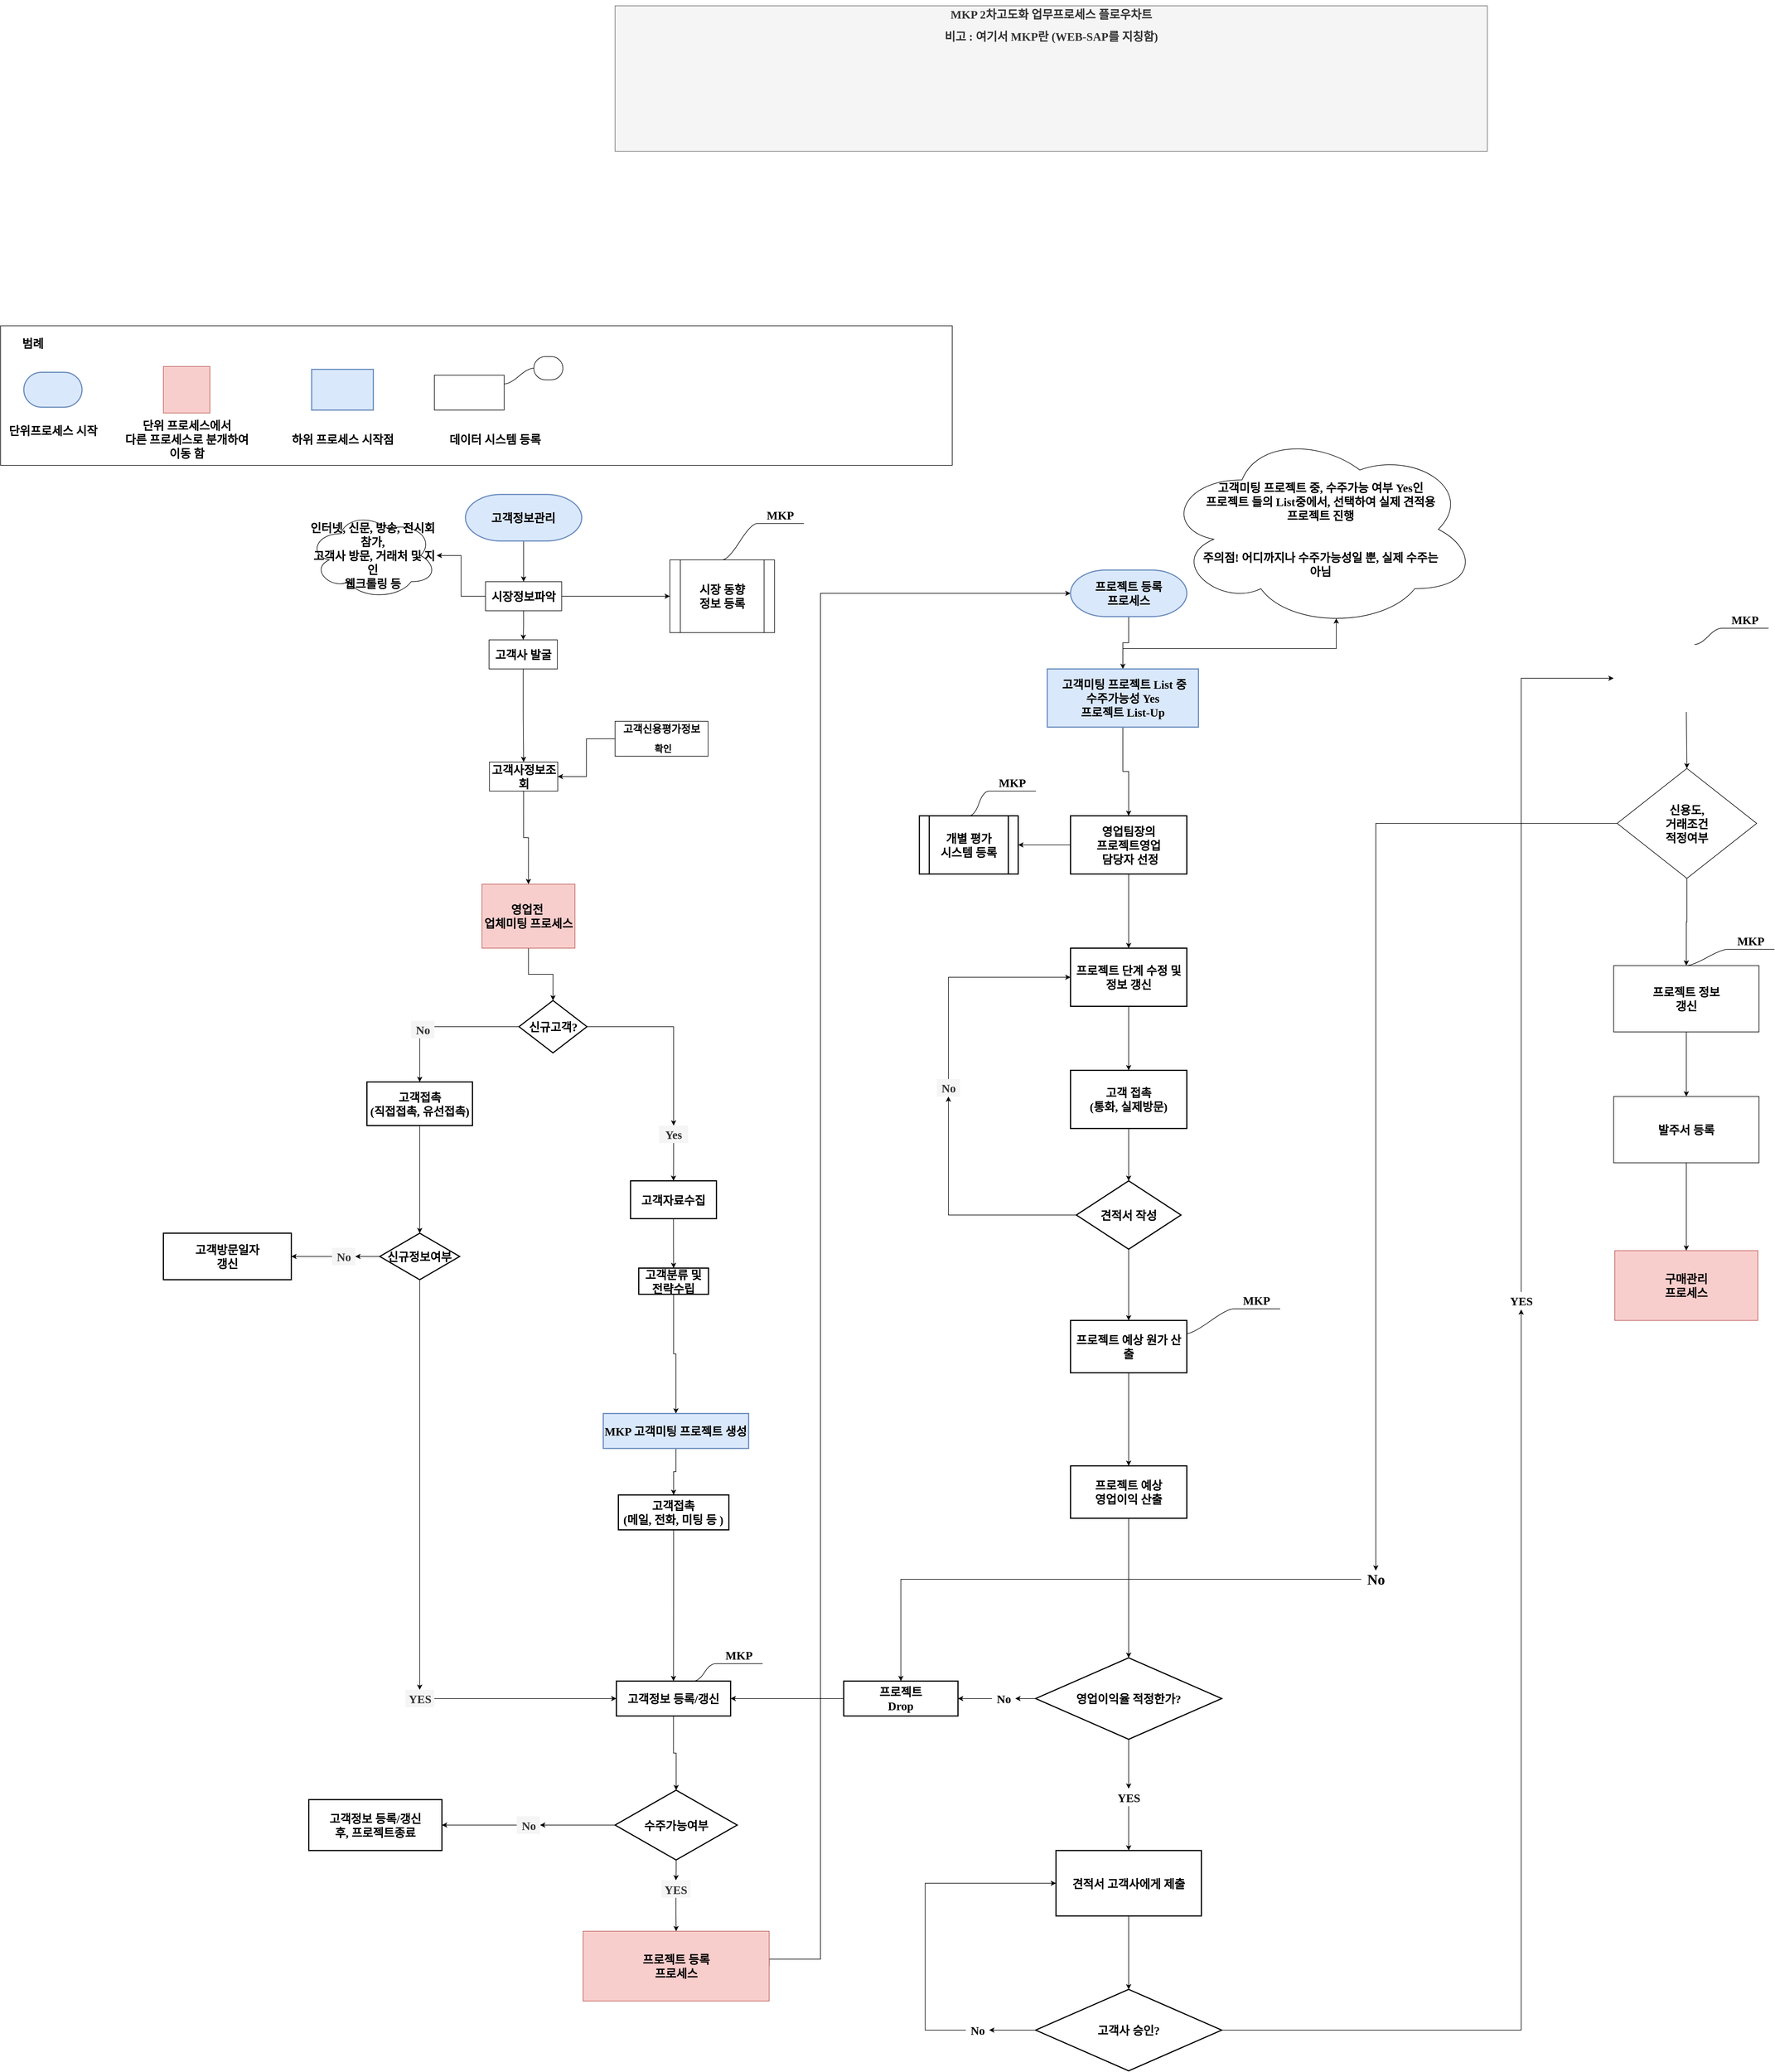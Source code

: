 <mxfile type="github" version="13.10.9">
  <diagram name="Page-1" id="C5RBs43oDa-KdzZeNtuy">
    <mxGraphModel grid="1" shadow="0" math="0" pageHeight="1169" pageWidth="827" pageScale="1" page="1" fold="1" arrows="1" connect="1" tooltips="1" guides="1" gridSize="10" dy="3270" dx="4949">
      <root>
        <mxCell id="WIyWlLk6GJQsqaUBKTNV-0" />
        <mxCell id="WIyWlLk6GJQsqaUBKTNV-1" parent="WIyWlLk6GJQsqaUBKTNV-0" />
        <mxCell value="" id="O8A0CRIYseudC9F0bZr--10" parent="WIyWlLk6GJQsqaUBKTNV-1" vertex="1" style="whiteSpace=wrap;html=1;fontSize=20;fontFamily=Tahoma;fontStyle=1">
          <mxGeometry as="geometry" height="240" width="1636.57" y="-1160" x="-2360" />
        </mxCell>
        <mxCell value="" id="O8A0CRIYseudC9F0bZr--5" parent="WIyWlLk6GJQsqaUBKTNV-1" style="edgeStyle=orthogonalEdgeStyle;rounded=0;orthogonalLoop=1;jettySize=auto;html=1;fontFamily=Tahoma;fontSize=20;fontStyle=1" target="O8A0CRIYseudC9F0bZr--1" source="O8A0CRIYseudC9F0bZr--0" edge="1">
          <mxGeometry as="geometry" relative="1" />
        </mxCell>
        <mxCell value="고객정보관리" id="O8A0CRIYseudC9F0bZr--0" parent="WIyWlLk6GJQsqaUBKTNV-1" vertex="1" style="strokeWidth=2;html=1;shape=mxgraph.flowchart.terminator;whiteSpace=wrap;fillColor=#dae8fc;strokeColor=#6c8ebf;fontSize=20;fontStyle=1;fontFamily=Tahoma;">
          <mxGeometry as="geometry" height="80" width="200" y="-870" x="-1560.57" />
        </mxCell>
        <mxCell value="" id="O8A0CRIYseudC9F0bZr--4" parent="WIyWlLk6GJQsqaUBKTNV-1" style="edgeStyle=orthogonalEdgeStyle;rounded=0;orthogonalLoop=1;jettySize=auto;html=1;fontFamily=Tahoma;fontSize=20;fontStyle=1" target="O8A0CRIYseudC9F0bZr--2" source="O8A0CRIYseudC9F0bZr--1" edge="1">
          <mxGeometry as="geometry" relative="1" />
        </mxCell>
        <mxCell value="" id="O8A0CRIYseudC9F0bZr--13" parent="WIyWlLk6GJQsqaUBKTNV-1" style="edgeStyle=orthogonalEdgeStyle;rounded=0;orthogonalLoop=1;jettySize=auto;html=1;fontSize=20;fontFamily=Tahoma;fontStyle=1" target="O8A0CRIYseudC9F0bZr--12" source="O8A0CRIYseudC9F0bZr--1" edge="1">
          <mxGeometry as="geometry" relative="1" />
        </mxCell>
        <mxCell value="" id="O8A0CRIYseudC9F0bZr--130" parent="WIyWlLk6GJQsqaUBKTNV-1" style="edgeStyle=orthogonalEdgeStyle;rounded=0;orthogonalLoop=1;jettySize=auto;html=1;fontFamily=Tahoma;fontSize=20;fontStyle=1" target="O8A0CRIYseudC9F0bZr--128" source="O8A0CRIYseudC9F0bZr--1" edge="1">
          <mxGeometry as="geometry" relative="1" />
        </mxCell>
        <mxCell value="시장정보파악" id="O8A0CRIYseudC9F0bZr--1" parent="WIyWlLk6GJQsqaUBKTNV-1" vertex="1" style="rounded=0;whiteSpace=wrap;html=1;fontFamily=Tahoma;fontStyle=1;fontSize=20;">
          <mxGeometry as="geometry" height="50" width="131" y="-720" x="-1526.07" />
        </mxCell>
        <mxCell value="인터넷, 신문, 방송, 전시회참가,&lt;br style=&quot;font-size: 20px;&quot;&gt;&amp;nbsp;고객사 방문, 거래처 및 지인&lt;br style=&quot;font-size: 20px;&quot;&gt;웹크롤링 등" id="O8A0CRIYseudC9F0bZr--2" parent="WIyWlLk6GJQsqaUBKTNV-1" vertex="1" style="ellipse;shape=cloud;whiteSpace=wrap;html=1;fontFamily=Tahoma;fontSize=20;fontStyle=1">
          <mxGeometry as="geometry" height="150" width="220" y="-840" x="-1830" />
        </mxCell>
        <mxCell value="" id="O8A0CRIYseudC9F0bZr--6" parent="WIyWlLk6GJQsqaUBKTNV-1" vertex="1" style="strokeWidth=2;html=1;shape=mxgraph.flowchart.terminator;whiteSpace=wrap;fontSize=20;fillColor=#dae8fc;strokeColor=#6c8ebf;fontFamily=Tahoma;fontStyle=1">
          <mxGeometry as="geometry" height="60" width="100" y="-1080" x="-2320" />
        </mxCell>
        <mxCell value="범례" id="O8A0CRIYseudC9F0bZr--7" parent="WIyWlLk6GJQsqaUBKTNV-1" vertex="1" style="text;html=1;align=center;verticalAlign=middle;resizable=0;points=[];autosize=1;fontSize=20;fontStyle=1;fontFamily=Tahoma;">
          <mxGeometry as="geometry" height="30" width="60" y="-1145" x="-2335" />
        </mxCell>
        <mxCell value="&lt;font style=&quot;font-size: 20px;&quot;&gt;단위프로세스&amp;nbsp;시작&lt;/font&gt;" id="O8A0CRIYseudC9F0bZr--11" parent="WIyWlLk6GJQsqaUBKTNV-1" vertex="1" style="text;html=1;align=center;verticalAlign=middle;resizable=0;points=[];autosize=1;fontSize=20;fontStyle=1;fontFamily=Tahoma;">
          <mxGeometry as="geometry" height="30" width="180" y="-995" x="-2360" />
        </mxCell>
        <mxCell value="" id="O8A0CRIYseudC9F0bZr--15" parent="WIyWlLk6GJQsqaUBKTNV-1" style="edgeStyle=orthogonalEdgeStyle;rounded=0;orthogonalLoop=1;jettySize=auto;html=1;fontSize=20;fontFamily=Tahoma;fontStyle=1" target="O8A0CRIYseudC9F0bZr--14" source="O8A0CRIYseudC9F0bZr--12" edge="1">
          <mxGeometry as="geometry" relative="1" />
        </mxCell>
        <mxCell value="고객사 발굴" id="O8A0CRIYseudC9F0bZr--12" parent="WIyWlLk6GJQsqaUBKTNV-1" vertex="1" style="rounded=0;whiteSpace=wrap;html=1;fontFamily=Tahoma;fontStyle=1;fontSize=20;">
          <mxGeometry as="geometry" height="50" width="117.5" y="-620" x="-1520" />
        </mxCell>
        <mxCell id="O8A0CRIYseudC9F0bZr--99" parent="WIyWlLk6GJQsqaUBKTNV-1" style="edgeStyle=orthogonalEdgeStyle;rounded=0;orthogonalLoop=1;jettySize=auto;html=1;exitX=0.5;exitY=1;exitDx=0;exitDy=0;entryX=0.5;entryY=0;entryDx=0;entryDy=0;fontFamily=Tahoma;fontSize=20;fontStyle=1" target="O8A0CRIYseudC9F0bZr--96" source="O8A0CRIYseudC9F0bZr--14" edge="1">
          <mxGeometry as="geometry" relative="1" />
        </mxCell>
        <mxCell value="고객사정보조회" id="O8A0CRIYseudC9F0bZr--14" parent="WIyWlLk6GJQsqaUBKTNV-1" vertex="1" style="rounded=0;whiteSpace=wrap;html=1;fontFamily=Tahoma;fontStyle=1;fontSize=20;">
          <mxGeometry as="geometry" height="50" width="117.5" y="-410" x="-1519.32" />
        </mxCell>
        <mxCell value="" id="O8A0CRIYseudC9F0bZr--19" parent="WIyWlLk6GJQsqaUBKTNV-1" style="edgeStyle=orthogonalEdgeStyle;rounded=0;orthogonalLoop=1;jettySize=auto;html=1;fontSize=20;fontFamily=Tahoma;fontStyle=1" target="O8A0CRIYseudC9F0bZr--18" source="O8A0CRIYseudC9F0bZr--16" edge="1">
          <mxGeometry as="geometry" relative="1" />
        </mxCell>
        <mxCell value="" id="O8A0CRIYseudC9F0bZr--59" parent="WIyWlLk6GJQsqaUBKTNV-1" style="edgeStyle=orthogonalEdgeStyle;rounded=0;orthogonalLoop=1;jettySize=auto;html=1;fontSize=20;fontFamily=Tahoma;fontStyle=1" target="O8A0CRIYseudC9F0bZr--58" source="O8A0CRIYseudC9F0bZr--86" edge="1">
          <mxGeometry as="geometry" relative="1" />
        </mxCell>
        <mxCell value="&lt;font style=&quot;font-size: 20px;&quot;&gt;신규고객?&lt;/font&gt;" id="O8A0CRIYseudC9F0bZr--16" parent="WIyWlLk6GJQsqaUBKTNV-1" vertex="1" style="strokeWidth=2;html=1;shape=mxgraph.flowchart.decision;whiteSpace=wrap;fontSize=20;fontFamily=Tahoma;fontStyle=1">
          <mxGeometry as="geometry" height="90" width="116.87" x="-1468.44" />
        </mxCell>
        <mxCell id="O8A0CRIYseudC9F0bZr--101" parent="WIyWlLk6GJQsqaUBKTNV-1" style="edgeStyle=orthogonalEdgeStyle;rounded=0;orthogonalLoop=1;jettySize=auto;html=1;exitX=0.5;exitY=1;exitDx=0;exitDy=0;entryX=0.5;entryY=0;entryDx=0;entryDy=0;fontFamily=Tahoma;fontSize=20;fontStyle=1" target="O8A0CRIYseudC9F0bZr--35" source="O8A0CRIYseudC9F0bZr--18" edge="1">
          <mxGeometry as="geometry" relative="1" />
        </mxCell>
        <mxCell value="&lt;font style=&quot;font-size: 20px;&quot;&gt;고객접촉&lt;br style=&quot;font-size: 20px;&quot;&gt;(직접접촉, 유선접촉)&lt;br style=&quot;font-size: 20px;&quot;&gt;&lt;/font&gt;" id="O8A0CRIYseudC9F0bZr--18" parent="WIyWlLk6GJQsqaUBKTNV-1" vertex="1" style="whiteSpace=wrap;html=1;fontSize=20;strokeWidth=2;fontStyle=1;fontFamily=Tahoma;">
          <mxGeometry as="geometry" height="75" width="181.57" y="140" x="-1730" />
        </mxCell>
        <mxCell value="&lt;font style=&quot;font-size: 20px;&quot;&gt;No&lt;/font&gt;" id="O8A0CRIYseudC9F0bZr--20" parent="WIyWlLk6GJQsqaUBKTNV-1" vertex="1" style="text;html=1;align=center;verticalAlign=middle;resizable=0;points=[];autosize=1;fontSize=20;fillColor=#f5f5f5;fontColor=#333333;fontFamily=Tahoma;fontStyle=1">
          <mxGeometry as="geometry" height="30" width="40" y="35" x="-1654" />
        </mxCell>
        <mxCell value="" id="O8A0CRIYseudC9F0bZr--51" parent="WIyWlLk6GJQsqaUBKTNV-1" style="edgeStyle=orthogonalEdgeStyle;rounded=0;orthogonalLoop=1;jettySize=auto;html=1;fontSize=20;fontFamily=Tahoma;fontStyle=1" target="O8A0CRIYseudC9F0bZr--50" source="O8A0CRIYseudC9F0bZr--52" edge="1">
          <mxGeometry as="geometry" relative="1" />
        </mxCell>
        <mxCell id="O8A0CRIYseudC9F0bZr--104" parent="WIyWlLk6GJQsqaUBKTNV-1" style="edgeStyle=orthogonalEdgeStyle;rounded=0;orthogonalLoop=1;jettySize=auto;html=1;exitX=0.5;exitY=1;exitDx=0;exitDy=0;fontFamily=Tahoma;fontSize=20;fontStyle=1" target="O8A0CRIYseudC9F0bZr--57" source="O8A0CRIYseudC9F0bZr--35" edge="1">
          <mxGeometry as="geometry" relative="1" />
        </mxCell>
        <mxCell value="신규정보여부" id="O8A0CRIYseudC9F0bZr--35" parent="WIyWlLk6GJQsqaUBKTNV-1" vertex="1" style="rhombus;whiteSpace=wrap;html=1;strokeWidth=2;fontSize=20;fontStyle=1;fontFamily=Tahoma;">
          <mxGeometry as="geometry" height="80" width="137.35" y="400" x="-1707.89" />
        </mxCell>
        <mxCell value="고객방문일자&lt;br style=&quot;font-size: 20px;&quot;&gt;갱신" id="O8A0CRIYseudC9F0bZr--50" parent="WIyWlLk6GJQsqaUBKTNV-1" vertex="1" style="whiteSpace=wrap;html=1;strokeWidth=2;fontSize=20;fontStyle=1;fontFamily=Tahoma;">
          <mxGeometry as="geometry" height="80" width="220" y="400" x="-2080" />
        </mxCell>
        <mxCell value="" id="O8A0CRIYseudC9F0bZr--61" parent="WIyWlLk6GJQsqaUBKTNV-1" style="edgeStyle=orthogonalEdgeStyle;rounded=0;orthogonalLoop=1;jettySize=auto;html=1;fontSize=20;fontFamily=Tahoma;fontStyle=1" target="O8A0CRIYseudC9F0bZr--60" source="O8A0CRIYseudC9F0bZr--58" edge="1">
          <mxGeometry as="geometry" relative="1" />
        </mxCell>
        <mxCell value="&lt;font style=&quot;font-size: 20px;&quot;&gt;고객자료수집&lt;/font&gt;" id="O8A0CRIYseudC9F0bZr--58" parent="WIyWlLk6GJQsqaUBKTNV-1" vertex="1" style="whiteSpace=wrap;html=1;fontSize=20;strokeWidth=2;fontFamily=Tahoma;fontStyle=1">
          <mxGeometry as="geometry" height="65" width="147.75" y="310" x="-1276.66" />
        </mxCell>
        <mxCell value="" id="O8A0CRIYseudC9F0bZr--109" parent="WIyWlLk6GJQsqaUBKTNV-1" style="edgeStyle=orthogonalEdgeStyle;rounded=0;orthogonalLoop=1;jettySize=auto;html=1;fontFamily=Tahoma;fontSize=20;fontStyle=1" target="O8A0CRIYseudC9F0bZr--108" source="O8A0CRIYseudC9F0bZr--60" edge="1">
          <mxGeometry as="geometry" relative="1" />
        </mxCell>
        <mxCell value="&lt;font style=&quot;font-size: 20px;&quot;&gt;고객분류 및 전략수립&lt;/font&gt;" id="O8A0CRIYseudC9F0bZr--60" parent="WIyWlLk6GJQsqaUBKTNV-1" vertex="1" style="whiteSpace=wrap;html=1;fontSize=20;strokeWidth=2;fontFamily=Tahoma;verticalAlign=middle;fontStyle=1">
          <mxGeometry as="geometry" height="45" width="120" y="460" x="-1262.56" />
        </mxCell>
        <mxCell value="" id="O8A0CRIYseudC9F0bZr--65" parent="WIyWlLk6GJQsqaUBKTNV-1" style="edgeStyle=orthogonalEdgeStyle;rounded=0;orthogonalLoop=1;jettySize=auto;html=1;fontFamily=Tahoma;fontSize=20;fontStyle=1" target="O8A0CRIYseudC9F0bZr--64" source="O8A0CRIYseudC9F0bZr--62" edge="1">
          <mxGeometry as="geometry" relative="1" />
        </mxCell>
        <mxCell value="고객접촉&lt;br style=&quot;font-size: 20px;&quot;&gt;(메일, 전화, 미팅 등 )" id="O8A0CRIYseudC9F0bZr--62" parent="WIyWlLk6GJQsqaUBKTNV-1" vertex="1" style="whiteSpace=wrap;html=1;fontFamily=Tahoma;fontSize=20;strokeWidth=2;fontStyle=1">
          <mxGeometry as="geometry" height="60" width="190" y="850" x="-1297.57" />
        </mxCell>
        <mxCell value="" id="O8A0CRIYseudC9F0bZr--76" parent="WIyWlLk6GJQsqaUBKTNV-1" style="edgeStyle=orthogonalEdgeStyle;rounded=0;orthogonalLoop=1;jettySize=auto;html=1;fontFamily=Tahoma;fontSize=20;fontStyle=1" target="O8A0CRIYseudC9F0bZr--75" source="O8A0CRIYseudC9F0bZr--64" edge="1">
          <mxGeometry as="geometry" relative="1" />
        </mxCell>
        <mxCell value="고객정보 등록/갱신" id="O8A0CRIYseudC9F0bZr--64" parent="WIyWlLk6GJQsqaUBKTNV-1" vertex="1" style="whiteSpace=wrap;html=1;fontFamily=Tahoma;fontSize=20;strokeWidth=2;fontStyle=1">
          <mxGeometry as="geometry" height="60" width="196.43" y="1170" x="-1301" />
        </mxCell>
        <mxCell value="&lt;font style=&quot;font-size: 20px;&quot;&gt;No&lt;/font&gt;" id="O8A0CRIYseudC9F0bZr--52" parent="WIyWlLk6GJQsqaUBKTNV-1" vertex="1" style="text;html=1;align=center;verticalAlign=middle;resizable=0;points=[];autosize=1;fontSize=20;fillColor=#f5f5f5;fontColor=#333333;fontFamily=Tahoma;fontStyle=1">
          <mxGeometry as="geometry" height="30" width="40" y="425" x="-1790" />
        </mxCell>
        <mxCell value="" id="O8A0CRIYseudC9F0bZr--66" parent="WIyWlLk6GJQsqaUBKTNV-1" style="edgeStyle=orthogonalEdgeStyle;rounded=0;orthogonalLoop=1;jettySize=auto;html=1;fontSize=20;fontFamily=Tahoma;fontStyle=1" target="O8A0CRIYseudC9F0bZr--52" source="O8A0CRIYseudC9F0bZr--35" edge="1">
          <mxGeometry as="geometry" relative="1">
            <mxPoint as="sourcePoint" y="430" x="-1700" />
            <mxPoint as="targetPoint" y="430" x="-1840" />
          </mxGeometry>
        </mxCell>
        <mxCell id="O8A0CRIYseudC9F0bZr--103" parent="WIyWlLk6GJQsqaUBKTNV-1" style="edgeStyle=orthogonalEdgeStyle;rounded=0;orthogonalLoop=1;jettySize=auto;html=1;entryX=0;entryY=0.5;entryDx=0;entryDy=0;fontFamily=Tahoma;fontSize=20;fontStyle=1" target="O8A0CRIYseudC9F0bZr--64" source="O8A0CRIYseudC9F0bZr--57" edge="1">
          <mxGeometry as="geometry" relative="1" />
        </mxCell>
        <mxCell value="&lt;span style=&quot;font-size: 20px;&quot;&gt;YES&lt;/span&gt;" id="O8A0CRIYseudC9F0bZr--57" parent="WIyWlLk6GJQsqaUBKTNV-1" vertex="1" style="text;html=1;align=center;verticalAlign=middle;resizable=0;points=[];autosize=1;fontSize=20;fillColor=#f5f5f5;fontColor=#333333;fontFamily=Tahoma;fontStyle=1">
          <mxGeometry as="geometry" height="30" width="50" y="1185" x="-1664.22" />
        </mxCell>
        <mxCell value="" id="O8A0CRIYseudC9F0bZr--71" parent="WIyWlLk6GJQsqaUBKTNV-1" vertex="1" style="whiteSpace=wrap;html=1;aspect=fixed;fontFamily=Tahoma;fontSize=20;fillColor=#f8cecc;strokeColor=#b85450;fontStyle=1">
          <mxGeometry as="geometry" height="80" width="80" y="-1090" x="-2080" />
        </mxCell>
        <mxCell value="&lt;font style=&quot;font-size: 20px;&quot;&gt;단위 프로세스에서 &lt;br style=&quot;font-size: 20px;&quot;&gt;다른 프로세스로 분개하여&lt;br style=&quot;font-size: 20px;&quot;&gt;이동 함&lt;br style=&quot;font-size: 20px;&quot;&gt;&lt;/font&gt;" id="O8A0CRIYseudC9F0bZr--72" parent="WIyWlLk6GJQsqaUBKTNV-1" vertex="1" style="text;html=1;align=center;verticalAlign=middle;resizable=0;points=[];autosize=1;fontSize=20;fontStyle=1;fontFamily=Tahoma;">
          <mxGeometry as="geometry" height="80" width="250" y="-1005" x="-2165" />
        </mxCell>
        <mxCell value="" id="O8A0CRIYseudC9F0bZr--85" parent="WIyWlLk6GJQsqaUBKTNV-1" style="edgeStyle=orthogonalEdgeStyle;rounded=0;orthogonalLoop=1;jettySize=auto;html=1;fontFamily=Tahoma;fontSize=20;fontStyle=1" target="O8A0CRIYseudC9F0bZr--84" source="O8A0CRIYseudC9F0bZr--105" edge="1">
          <mxGeometry as="geometry" relative="1" />
        </mxCell>
        <mxCell id="O8A0CRIYseudC9F0bZr--110" parent="WIyWlLk6GJQsqaUBKTNV-1" style="edgeStyle=orthogonalEdgeStyle;rounded=0;orthogonalLoop=1;jettySize=auto;html=1;fontFamily=Tahoma;fontSize=20;fontStyle=1" target="O8A0CRIYseudC9F0bZr--83" source="O8A0CRIYseudC9F0bZr--75" edge="1">
          <mxGeometry as="geometry" relative="1" />
        </mxCell>
        <mxCell value="수주가능여부" id="O8A0CRIYseudC9F0bZr--75" parent="WIyWlLk6GJQsqaUBKTNV-1" vertex="1" style="rhombus;whiteSpace=wrap;html=1;fontFamily=Tahoma;fontSize=20;strokeWidth=2;fontStyle=1">
          <mxGeometry as="geometry" height="120" width="210" y="1357.5" x="-1303.25" />
        </mxCell>
        <mxCell id="O8A0CRIYseudC9F0bZr--114" parent="WIyWlLk6GJQsqaUBKTNV-1" style="edgeStyle=orthogonalEdgeStyle;rounded=0;orthogonalLoop=1;jettySize=auto;html=1;entryX=1;entryY=0.5;entryDx=0;entryDy=0;fontFamily=Tahoma;fontSize=20;fontStyle=1" target="O8A0CRIYseudC9F0bZr--113" source="O8A0CRIYseudC9F0bZr--83" edge="1">
          <mxGeometry as="geometry" relative="1" />
        </mxCell>
        <mxCell value="&lt;span style=&quot;font-size: 20px;&quot;&gt;&lt;span style=&quot;font-size: 20px;&quot;&gt;No&lt;/span&gt;&lt;/span&gt;" id="O8A0CRIYseudC9F0bZr--83" parent="WIyWlLk6GJQsqaUBKTNV-1" vertex="1" style="text;html=1;align=center;verticalAlign=middle;resizable=0;points=[];autosize=1;fontSize=20;fillColor=#f5f5f5;fontColor=#333333;fontFamily=Tahoma;fontStyle=1">
          <mxGeometry as="geometry" height="30" width="40" y="1402.5" x="-1472.25" />
        </mxCell>
        <mxCell id="O8A0CRIYseudC9F0bZr--107" parent="WIyWlLk6GJQsqaUBKTNV-1" style="edgeStyle=orthogonalEdgeStyle;rounded=0;orthogonalLoop=1;jettySize=auto;html=1;entryX=0;entryY=0.5;entryDx=0;entryDy=0;entryPerimeter=0;fontFamily=Tahoma;fontSize=20;exitX=1;exitY=0.5;exitDx=0;exitDy=0;fontStyle=1" target="O8A0CRIYseudC9F0bZr--88" source="O8A0CRIYseudC9F0bZr--84" edge="1">
          <mxGeometry as="geometry" relative="1">
            <Array as="points">
              <mxPoint y="1648" x="-950" />
              <mxPoint y="-700" x="-950" />
            </Array>
          </mxGeometry>
        </mxCell>
        <mxCell value="프로젝트 등록&lt;br style=&quot;font-size: 20px;&quot;&gt;프로세스" id="O8A0CRIYseudC9F0bZr--84" parent="WIyWlLk6GJQsqaUBKTNV-1" vertex="1" style="whiteSpace=wrap;html=1;fontFamily=Tahoma;fontSize=20;fillColor=#f8cecc;strokeColor=#b85450;fontStyle=1">
          <mxGeometry as="geometry" height="120" width="320" y="1600" x="-1358.25" />
        </mxCell>
        <mxCell value="&lt;span style=&quot;font-size: 20px;&quot;&gt;Yes&lt;/span&gt;" id="O8A0CRIYseudC9F0bZr--86" parent="WIyWlLk6GJQsqaUBKTNV-1" vertex="1" style="text;html=1;align=center;verticalAlign=middle;resizable=0;points=[];autosize=1;fontSize=20;fillColor=#f5f5f5;fontColor=#333333;fontFamily=Tahoma;fontStyle=1">
          <mxGeometry as="geometry" height="30" width="50" y="215" x="-1227.57" />
        </mxCell>
        <mxCell value="" id="O8A0CRIYseudC9F0bZr--87" parent="WIyWlLk6GJQsqaUBKTNV-1" style="edgeStyle=orthogonalEdgeStyle;rounded=0;orthogonalLoop=1;jettySize=auto;html=1;fontSize=20;fontFamily=Tahoma;fontStyle=1" target="O8A0CRIYseudC9F0bZr--86" source="O8A0CRIYseudC9F0bZr--16" edge="1">
          <mxGeometry as="geometry" relative="1">
            <mxPoint as="sourcePoint" y="280" x="-1202.5" />
            <mxPoint as="targetPoint" y="375" x="-1202.667" />
          </mxGeometry>
        </mxCell>
        <mxCell value="" id="O8A0CRIYseudC9F0bZr--91" parent="WIyWlLk6GJQsqaUBKTNV-1" style="edgeStyle=orthogonalEdgeStyle;rounded=0;orthogonalLoop=1;jettySize=auto;html=1;fontFamily=Tahoma;fontSize=20;fontStyle=1" target="O8A0CRIYseudC9F0bZr--90" source="O8A0CRIYseudC9F0bZr--88" edge="1">
          <mxGeometry as="geometry" relative="1" />
        </mxCell>
        <mxCell value="프로젝트 등록&lt;br style=&quot;font-size: 20px;&quot;&gt;프로세스" id="O8A0CRIYseudC9F0bZr--88" parent="WIyWlLk6GJQsqaUBKTNV-1" vertex="1" style="strokeWidth=2;html=1;shape=mxgraph.flowchart.terminator;whiteSpace=wrap;fillColor=#dae8fc;strokeColor=#6c8ebf;fontSize=20;fontStyle=1;fontFamily=Tahoma;">
          <mxGeometry as="geometry" height="80" width="200" y="-740" x="-520.0" />
        </mxCell>
        <mxCell id="O8A0CRIYseudC9F0bZr--94" parent="WIyWlLk6GJQsqaUBKTNV-1" style="edgeStyle=orthogonalEdgeStyle;rounded=0;orthogonalLoop=1;jettySize=auto;html=1;entryX=0.55;entryY=0.95;entryDx=0;entryDy=0;entryPerimeter=0;fontFamily=Tahoma;fontSize=20;fontStyle=1" target="O8A0CRIYseudC9F0bZr--92" source="O8A0CRIYseudC9F0bZr--90" edge="1">
          <mxGeometry as="geometry" relative="1" />
        </mxCell>
        <mxCell id="O8A0CRIYseudC9F0bZr--139" parent="WIyWlLk6GJQsqaUBKTNV-1" style="edgeStyle=orthogonalEdgeStyle;rounded=0;orthogonalLoop=1;jettySize=auto;html=1;entryX=0.5;entryY=0;entryDx=0;entryDy=0;fontFamily=Tahoma;fontSize=20;fontStyle=1" target="O8A0CRIYseudC9F0bZr--120" source="O8A0CRIYseudC9F0bZr--90" edge="1">
          <mxGeometry as="geometry" relative="1" />
        </mxCell>
        <mxCell value="&amp;nbsp;고객미팅 프로젝트 List 중&lt;br style=&quot;font-size: 20px;&quot;&gt;수주가능성 Yes &lt;br style=&quot;font-size: 20px;&quot;&gt;프로젝트 List-Up" id="O8A0CRIYseudC9F0bZr--90" parent="WIyWlLk6GJQsqaUBKTNV-1" vertex="1" style="whiteSpace=wrap;html=1;fontSize=20;fontStyle=1;strokeWidth=2;fillColor=#dae8fc;strokeColor=#6c8ebf;fontFamily=Tahoma;">
          <mxGeometry as="geometry" height="100" width="260" y="-570" x="-560" />
        </mxCell>
        <mxCell value="고객미팅 프로젝트 중, 수주가능 여부 Yes인&lt;br style=&quot;font-size: 20px;&quot;&gt;프로젝트 들의 List중에서, 선택하여 실제 견적용&lt;br style=&quot;font-size: 20px;&quot;&gt;프로젝트 진행&lt;br style=&quot;font-size: 20px;&quot;&gt;&lt;br style=&quot;font-size: 20px;&quot;&gt;&lt;br style=&quot;font-size: 20px;&quot;&gt;주의점! 어디까지나 수주가능성일 뿐, 실제 수주는&lt;br style=&quot;font-size: 20px;&quot;&gt;아님" id="O8A0CRIYseudC9F0bZr--92" parent="WIyWlLk6GJQsqaUBKTNV-1" vertex="1" style="ellipse;shape=cloud;whiteSpace=wrap;html=1;fontFamily=Tahoma;fontSize=20;align=center;fontStyle=1">
          <mxGeometry as="geometry" height="340" width="540" y="-980" x="-360" />
        </mxCell>
        <mxCell id="O8A0CRIYseudC9F0bZr--100" parent="WIyWlLk6GJQsqaUBKTNV-1" style="edgeStyle=orthogonalEdgeStyle;rounded=0;orthogonalLoop=1;jettySize=auto;html=1;entryX=0.5;entryY=0;entryDx=0;entryDy=0;entryPerimeter=0;fontFamily=Tahoma;fontSize=20;fontStyle=1" target="O8A0CRIYseudC9F0bZr--16" source="O8A0CRIYseudC9F0bZr--96" edge="1">
          <mxGeometry as="geometry" relative="1" />
        </mxCell>
        <mxCell value="영업전&amp;nbsp;&lt;br style=&quot;font-size: 20px;&quot;&gt;업체미팅 프로세스" id="O8A0CRIYseudC9F0bZr--96" parent="WIyWlLk6GJQsqaUBKTNV-1" vertex="1" style="whiteSpace=wrap;html=1;fontFamily=Tahoma;fontSize=20;fillColor=#f8cecc;strokeColor=#b85450;fontStyle=1">
          <mxGeometry as="geometry" height="110" width="160" y="-200" x="-1532.25" />
        </mxCell>
        <mxCell value="&lt;span style=&quot;font-size: 20px;&quot;&gt;YES&lt;/span&gt;" id="O8A0CRIYseudC9F0bZr--105" parent="WIyWlLk6GJQsqaUBKTNV-1" vertex="1" style="text;html=1;align=center;verticalAlign=middle;resizable=0;points=[];autosize=1;fontSize=20;fillColor=#f5f5f5;fontColor=#333333;fontFamily=Tahoma;fontStyle=1">
          <mxGeometry as="geometry" height="30" width="50" y="1512.5" x="-1223.57" />
        </mxCell>
        <mxCell value="" id="O8A0CRIYseudC9F0bZr--106" parent="WIyWlLk6GJQsqaUBKTNV-1" style="edgeStyle=orthogonalEdgeStyle;rounded=0;orthogonalLoop=1;jettySize=auto;html=1;fontFamily=Tahoma;fontSize=20;fontStyle=1" target="O8A0CRIYseudC9F0bZr--105" source="O8A0CRIYseudC9F0bZr--75" edge="1">
          <mxGeometry as="geometry" relative="1">
            <mxPoint as="sourcePoint" y="1477.5" x="-1198.25" />
            <mxPoint as="targetPoint" y="1587.5" x="-1198.25" />
          </mxGeometry>
        </mxCell>
        <mxCell id="O8A0CRIYseudC9F0bZr--115" parent="WIyWlLk6GJQsqaUBKTNV-1" style="edgeStyle=orthogonalEdgeStyle;rounded=0;orthogonalLoop=1;jettySize=auto;html=1;exitX=0.5;exitY=1;exitDx=0;exitDy=0;entryX=0.5;entryY=0;entryDx=0;entryDy=0;fontFamily=Tahoma;fontSize=20;fontStyle=1" target="O8A0CRIYseudC9F0bZr--62" source="O8A0CRIYseudC9F0bZr--108" edge="1">
          <mxGeometry as="geometry" relative="1" />
        </mxCell>
        <mxCell value="MKP 고객미팅 프로젝트 생성" id="O8A0CRIYseudC9F0bZr--108" parent="WIyWlLk6GJQsqaUBKTNV-1" vertex="1" style="whiteSpace=wrap;html=1;fontFamily=Tahoma;fontSize=20;strokeWidth=2;fillColor=#dae8fc;strokeColor=#6c8ebf;fontStyle=1">
          <mxGeometry as="geometry" height="60" width="250" y="710" x="-1323.57" />
        </mxCell>
        <mxCell value="&lt;font style=&quot;font-size: 20px;&quot;&gt;고객정보 등록/갱신&lt;br style=&quot;font-size: 20px;&quot;&gt;후, 프로젝트종료&lt;/font&gt;" id="O8A0CRIYseudC9F0bZr--113" parent="WIyWlLk6GJQsqaUBKTNV-1" vertex="1" style="whiteSpace=wrap;html=1;fontFamily=Tahoma;fontSize=20;strokeWidth=2;fontStyle=1">
          <mxGeometry as="geometry" height="87.5" width="229" y="1373.75" x="-1830" />
        </mxCell>
        <mxCell value="" id="O8A0CRIYseudC9F0bZr--116" parent="WIyWlLk6GJQsqaUBKTNV-1" vertex="1" style="whiteSpace=wrap;html=1;fontFamily=Tahoma;fontSize=20;strokeWidth=2;fillColor=#dae8fc;strokeColor=#6c8ebf;fontStyle=1">
          <mxGeometry as="geometry" height="70" width="106" y="-1085" x="-1825" />
        </mxCell>
        <mxCell value="&lt;font style=&quot;font-size: 20px;&quot;&gt;하위 프로세스 시작점&lt;br style=&quot;font-size: 20px;&quot;&gt;&lt;/font&gt;" id="O8A0CRIYseudC9F0bZr--117" parent="WIyWlLk6GJQsqaUBKTNV-1" vertex="1" style="text;html=1;align=center;verticalAlign=middle;resizable=0;points=[];autosize=1;fontSize=20;fontStyle=1;fontFamily=Tahoma;">
          <mxGeometry as="geometry" height="30" width="210" y="-980" x="-1877" />
        </mxCell>
        <mxCell value="" id="O8A0CRIYseudC9F0bZr--134" parent="WIyWlLk6GJQsqaUBKTNV-1" style="edgeStyle=orthogonalEdgeStyle;rounded=0;orthogonalLoop=1;jettySize=auto;html=1;fontFamily=Tahoma;fontSize=20;fontStyle=1" target="O8A0CRIYseudC9F0bZr--133" source="O8A0CRIYseudC9F0bZr--120" edge="1">
          <mxGeometry as="geometry" relative="1" />
        </mxCell>
        <mxCell value="" id="O8A0CRIYseudC9F0bZr--141" parent="WIyWlLk6GJQsqaUBKTNV-1" style="edgeStyle=orthogonalEdgeStyle;rounded=0;orthogonalLoop=1;jettySize=auto;html=1;fontFamily=Tahoma;fontSize=20;fontStyle=1" target="O8A0CRIYseudC9F0bZr--140" source="O8A0CRIYseudC9F0bZr--120" edge="1">
          <mxGeometry as="geometry" relative="1" />
        </mxCell>
        <mxCell value="영업팀장의&lt;br style=&quot;font-size: 20px;&quot;&gt;프로젝트영업&lt;br style=&quot;font-size: 20px;&quot;&gt;&amp;nbsp;담당자 선정" id="O8A0CRIYseudC9F0bZr--120" parent="WIyWlLk6GJQsqaUBKTNV-1" vertex="1" style="whiteSpace=wrap;html=1;fontSize=20;fontStyle=1;strokeWidth=2;fontFamily=Tahoma;">
          <mxGeometry as="geometry" height="100" width="200" y="-317.5" x="-520" />
        </mxCell>
        <mxCell value="" id="O8A0CRIYseudC9F0bZr--124" parent="WIyWlLk6GJQsqaUBKTNV-1" vertex="1" style="rounded=0;whiteSpace=wrap;html=1;fontFamily=Tahoma;fontSize=20;fontStyle=1">
          <mxGeometry as="geometry" height="60" width="120" y="-1075" x="-1614" />
        </mxCell>
        <mxCell value="" id="O8A0CRIYseudC9F0bZr--125" parent="WIyWlLk6GJQsqaUBKTNV-1" vertex="1" style="whiteSpace=wrap;html=1;rounded=1;arcSize=50;align=center;verticalAlign=middle;strokeWidth=1;autosize=1;spacing=4;treeFolding=1;treeMoving=1;newEdgeStyle={&quot;edgeStyle&quot;:&quot;entityRelationEdgeStyle&quot;,&quot;startArrow&quot;:&quot;none&quot;,&quot;endArrow&quot;:&quot;none&quot;,&quot;segment&quot;:10,&quot;curved&quot;:1};fontFamily=Tahoma;fontSize=20;fontStyle=1">
          <mxGeometry as="geometry" height="40" width="50" y="-1107" x="-1443" />
        </mxCell>
        <mxCell value="" id="O8A0CRIYseudC9F0bZr--126" parent="WIyWlLk6GJQsqaUBKTNV-1" style="edgeStyle=entityRelationEdgeStyle;startArrow=none;endArrow=none;segment=10;curved=1;fontFamily=Tahoma;fontSize=20;fontStyle=1" target="O8A0CRIYseudC9F0bZr--125" edge="1">
          <mxGeometry as="geometry" relative="1">
            <mxPoint as="sourcePoint" y="-1060" x="-1494" />
          </mxGeometry>
        </mxCell>
        <mxCell value="&lt;font style=&quot;font-size: 20px;&quot;&gt;데이터 시스템 등록&lt;br style=&quot;font-size: 20px;&quot;&gt;&lt;/font&gt;" id="O8A0CRIYseudC9F0bZr--127" parent="WIyWlLk6GJQsqaUBKTNV-1" vertex="1" style="text;html=1;align=center;verticalAlign=middle;resizable=0;points=[];autosize=1;fontSize=20;fontStyle=1;fontFamily=Tahoma;">
          <mxGeometry as="geometry" height="30" width="190" y="-980" x="-1605" />
        </mxCell>
        <mxCell value="&lt;span style=&quot;font-size: 20px;&quot;&gt;시장 동향&lt;br style=&quot;font-size: 20px;&quot;&gt;정보 등록&lt;/span&gt;" id="O8A0CRIYseudC9F0bZr--128" parent="WIyWlLk6GJQsqaUBKTNV-1" vertex="1" style="shape=process;whiteSpace=wrap;html=1;backgroundOutline=1;fontFamily=Tahoma;fontSize=20;fontStyle=1">
          <mxGeometry as="geometry" height="125" width="180" y="-757.5" x="-1209" />
        </mxCell>
        <mxCell value="MKP" id="O8A0CRIYseudC9F0bZr--131" parent="WIyWlLk6GJQsqaUBKTNV-1" vertex="1" style="whiteSpace=wrap;html=1;shape=partialRectangle;top=0;left=0;bottom=1;right=0;points=[[0,1],[1,1]];fillColor=none;align=center;verticalAlign=bottom;routingCenterY=0.5;snapToPoint=1;recursiveResize=0;autosize=1;treeFolding=1;treeMoving=1;newEdgeStyle={&quot;edgeStyle&quot;:&quot;entityRelationEdgeStyle&quot;,&quot;startArrow&quot;:&quot;none&quot;,&quot;endArrow&quot;:&quot;none&quot;,&quot;segment&quot;:10,&quot;curved&quot;:1};fontFamily=Tahoma;fontSize=20;fontStyle=1">
          <mxGeometry as="geometry" height="30" width="80" y="-850" x="-1059" />
        </mxCell>
        <mxCell value="" id="O8A0CRIYseudC9F0bZr--132" parent="WIyWlLk6GJQsqaUBKTNV-1" style="edgeStyle=entityRelationEdgeStyle;startArrow=none;endArrow=none;segment=10;curved=1;fontFamily=Tahoma;fontSize=20;exitX=0.5;exitY=0;exitDx=0;exitDy=0;fontStyle=1" target="O8A0CRIYseudC9F0bZr--131" source="O8A0CRIYseudC9F0bZr--128" edge="1">
          <mxGeometry as="geometry" relative="1">
            <mxPoint as="sourcePoint" y="-810" x="-1099" />
          </mxGeometry>
        </mxCell>
        <mxCell value="개별 평가&lt;br style=&quot;font-size: 20px;&quot;&gt;시스템 등록" id="O8A0CRIYseudC9F0bZr--133" parent="WIyWlLk6GJQsqaUBKTNV-1" vertex="1" style="shape=process;whiteSpace=wrap;html=1;backgroundOutline=1;fontSize=20;fontStyle=1;strokeWidth=2;fontFamily=Tahoma;">
          <mxGeometry as="geometry" height="100" width="170" y="-317.5" x="-780" />
        </mxCell>
        <mxCell value="MKP" id="O8A0CRIYseudC9F0bZr--135" parent="WIyWlLk6GJQsqaUBKTNV-1" vertex="1" style="whiteSpace=wrap;html=1;shape=partialRectangle;top=0;left=0;bottom=1;right=0;points=[[0,1],[1,1]];fillColor=none;align=center;verticalAlign=bottom;routingCenterY=0.5;snapToPoint=1;recursiveResize=0;autosize=1;treeFolding=1;treeMoving=1;newEdgeStyle={&quot;edgeStyle&quot;:&quot;entityRelationEdgeStyle&quot;,&quot;startArrow&quot;:&quot;none&quot;,&quot;endArrow&quot;:&quot;none&quot;,&quot;segment&quot;:10,&quot;curved&quot;:1};fontFamily=Tahoma;fontSize=20;fontStyle=1">
          <mxGeometry as="geometry" height="30" width="80" y="-390" x="-660" />
        </mxCell>
        <mxCell value="" id="O8A0CRIYseudC9F0bZr--136" parent="WIyWlLk6GJQsqaUBKTNV-1" style="edgeStyle=entityRelationEdgeStyle;startArrow=none;endArrow=none;segment=10;curved=1;fontFamily=Tahoma;fontSize=20;exitX=0.5;exitY=0;exitDx=0;exitDy=0;fontStyle=1" target="O8A0CRIYseudC9F0bZr--135" source="O8A0CRIYseudC9F0bZr--133" edge="1">
          <mxGeometry as="geometry" relative="1">
            <mxPoint as="sourcePoint" y="-340" x="-700" />
          </mxGeometry>
        </mxCell>
        <mxCell value="" id="O8A0CRIYseudC9F0bZr--143" parent="WIyWlLk6GJQsqaUBKTNV-1" style="edgeStyle=orthogonalEdgeStyle;rounded=0;orthogonalLoop=1;jettySize=auto;html=1;fontFamily=Tahoma;fontSize=20;fontStyle=1" target="O8A0CRIYseudC9F0bZr--142" source="O8A0CRIYseudC9F0bZr--140" edge="1">
          <mxGeometry as="geometry" relative="1" />
        </mxCell>
        <mxCell value="프로젝트 단계 수정 및&lt;br style=&quot;font-size: 20px;&quot;&gt;정보 갱신" id="O8A0CRIYseudC9F0bZr--140" parent="WIyWlLk6GJQsqaUBKTNV-1" vertex="1" style="whiteSpace=wrap;html=1;fontSize=20;fontStyle=1;strokeWidth=2;fontFamily=Tahoma;">
          <mxGeometry as="geometry" height="100" width="200" y="-90" x="-520" />
        </mxCell>
        <mxCell value="" id="O8A0CRIYseudC9F0bZr--145" parent="WIyWlLk6GJQsqaUBKTNV-1" style="edgeStyle=orthogonalEdgeStyle;rounded=0;orthogonalLoop=1;jettySize=auto;html=1;fontFamily=Tahoma;fontSize=20;fontStyle=1" target="O8A0CRIYseudC9F0bZr--144" source="O8A0CRIYseudC9F0bZr--142" edge="1">
          <mxGeometry as="geometry" relative="1" />
        </mxCell>
        <mxCell value="고객 접촉&lt;br style=&quot;font-size: 20px;&quot;&gt;(통화, 실제방문)" id="O8A0CRIYseudC9F0bZr--142" parent="WIyWlLk6GJQsqaUBKTNV-1" vertex="1" style="whiteSpace=wrap;html=1;fontSize=20;fontStyle=1;strokeWidth=2;fontFamily=Tahoma;">
          <mxGeometry as="geometry" height="100" width="200" y="120" x="-520" />
        </mxCell>
        <mxCell id="O8A0CRIYseudC9F0bZr--147" parent="WIyWlLk6GJQsqaUBKTNV-1" style="edgeStyle=orthogonalEdgeStyle;rounded=0;orthogonalLoop=1;jettySize=auto;html=1;entryX=0;entryY=0.5;entryDx=0;entryDy=0;fontFamily=Tahoma;fontSize=20;fontStyle=1" target="O8A0CRIYseudC9F0bZr--140" source="O8A0CRIYseudC9F0bZr--148" edge="1">
          <mxGeometry as="geometry" relative="1">
            <Array as="points">
              <mxPoint y="-40" x="-730" />
            </Array>
          </mxGeometry>
        </mxCell>
        <mxCell id="O8A0CRIYseudC9F0bZr--150" parent="WIyWlLk6GJQsqaUBKTNV-1" style="edgeStyle=orthogonalEdgeStyle;rounded=0;orthogonalLoop=1;jettySize=auto;html=1;fontFamily=Tahoma;fontSize=20;fontStyle=1" target="O8A0CRIYseudC9F0bZr--148" source="O8A0CRIYseudC9F0bZr--144" edge="1">
          <mxGeometry as="geometry" relative="1" />
        </mxCell>
        <mxCell value="" id="O8A0CRIYseudC9F0bZr--152" parent="WIyWlLk6GJQsqaUBKTNV-1" style="edgeStyle=orthogonalEdgeStyle;rounded=0;orthogonalLoop=1;jettySize=auto;html=1;fontFamily=Tahoma;fontSize=20;fontStyle=1" target="O8A0CRIYseudC9F0bZr--151" source="O8A0CRIYseudC9F0bZr--144" edge="1">
          <mxGeometry as="geometry" relative="1" />
        </mxCell>
        <mxCell value="견적서 작성" id="O8A0CRIYseudC9F0bZr--144" parent="WIyWlLk6GJQsqaUBKTNV-1" vertex="1" style="rhombus;whiteSpace=wrap;html=1;fontSize=20;fontStyle=1;strokeWidth=2;fontFamily=Tahoma;">
          <mxGeometry as="geometry" height="117.5" width="180" y="310" x="-510" />
        </mxCell>
        <mxCell value="&lt;font style=&quot;font-size: 20px;&quot;&gt;No&lt;/font&gt;" id="O8A0CRIYseudC9F0bZr--148" parent="WIyWlLk6GJQsqaUBKTNV-1" vertex="1" style="text;html=1;align=center;verticalAlign=middle;resizable=0;points=[];autosize=1;fontSize=20;fillColor=#f5f5f5;fontColor=#333333;fontFamily=Tahoma;fontStyle=1">
          <mxGeometry as="geometry" height="30" width="40" y="135" x="-750" />
        </mxCell>
        <mxCell value="" id="O8A0CRIYseudC9F0bZr--159" parent="WIyWlLk6GJQsqaUBKTNV-1" style="edgeStyle=orthogonalEdgeStyle;rounded=0;orthogonalLoop=1;jettySize=auto;html=1;fontFamily=Tahoma;fontSize=20;fontStyle=1" target="O8A0CRIYseudC9F0bZr--158" source="O8A0CRIYseudC9F0bZr--151" edge="1">
          <mxGeometry as="geometry" relative="1" />
        </mxCell>
        <mxCell value="프로젝트 예상 원가 산출" id="O8A0CRIYseudC9F0bZr--151" parent="WIyWlLk6GJQsqaUBKTNV-1" vertex="1" style="whiteSpace=wrap;html=1;fontSize=20;fontStyle=1;strokeWidth=2;fontFamily=Tahoma;">
          <mxGeometry as="geometry" height="90" width="200" y="550" x="-520" />
        </mxCell>
        <mxCell value="MKP" id="O8A0CRIYseudC9F0bZr--153" parent="WIyWlLk6GJQsqaUBKTNV-1" vertex="1" style="whiteSpace=wrap;html=1;shape=partialRectangle;top=0;left=0;bottom=1;right=0;points=[[0,1],[1,1]];fillColor=none;align=center;verticalAlign=bottom;routingCenterY=0.5;snapToPoint=1;recursiveResize=0;autosize=1;treeFolding=1;treeMoving=1;newEdgeStyle={&quot;edgeStyle&quot;:&quot;entityRelationEdgeStyle&quot;,&quot;startArrow&quot;:&quot;none&quot;,&quot;endArrow&quot;:&quot;none&quot;,&quot;segment&quot;:10,&quot;curved&quot;:1};fontFamily=Tahoma;fontSize=20;fontStyle=1">
          <mxGeometry as="geometry" height="30" width="80" y="500" x="-240" />
        </mxCell>
        <mxCell value="" id="O8A0CRIYseudC9F0bZr--154" parent="WIyWlLk6GJQsqaUBKTNV-1" style="edgeStyle=entityRelationEdgeStyle;startArrow=none;endArrow=none;segment=10;curved=1;fontFamily=Tahoma;fontSize=20;exitX=1;exitY=0.25;exitDx=0;exitDy=0;fontStyle=1" target="O8A0CRIYseudC9F0bZr--153" source="O8A0CRIYseudC9F0bZr--151" edge="1">
          <mxGeometry as="geometry" relative="1">
            <mxPoint as="sourcePoint" y="550" x="-280" />
          </mxGeometry>
        </mxCell>
        <mxCell value="&lt;h1 style=&quot;font-size: 20px;&quot;&gt;MKP 2차고도화 업무프로세스 플로우차트&lt;/h1&gt;&lt;div style=&quot;font-size: 20px;&quot;&gt;비고 : 여기서 MKP란 (WEB-SAP를 지칭함)&lt;/div&gt;" id="O8A0CRIYseudC9F0bZr--155" parent="WIyWlLk6GJQsqaUBKTNV-1" vertex="1" style="text;html=1;spacing=5;spacingTop=-20;whiteSpace=wrap;overflow=hidden;rounded=0;fontFamily=Tahoma;fontSize=20;fillColor=#f5f5f5;strokeColor=#666666;fontColor=#333333;align=center;fontStyle=1">
          <mxGeometry as="geometry" height="250" width="1500" y="-1710" x="-1303.25" />
        </mxCell>
        <mxCell value="" id="O8A0CRIYseudC9F0bZr--161" parent="WIyWlLk6GJQsqaUBKTNV-1" style="edgeStyle=orthogonalEdgeStyle;rounded=0;orthogonalLoop=1;jettySize=auto;html=1;fontFamily=Tahoma;fontSize=20;fontStyle=1" target="O8A0CRIYseudC9F0bZr--160" source="O8A0CRIYseudC9F0bZr--158" edge="1">
          <mxGeometry as="geometry" relative="1" />
        </mxCell>
        <mxCell value="프로젝트 예상&lt;br style=&quot;font-size: 20px;&quot;&gt;영업이익 산출" id="O8A0CRIYseudC9F0bZr--158" parent="WIyWlLk6GJQsqaUBKTNV-1" vertex="1" style="whiteSpace=wrap;html=1;fontSize=20;fontStyle=1;strokeWidth=2;fontFamily=Tahoma;">
          <mxGeometry as="geometry" height="90" width="200" y="800" x="-520" />
        </mxCell>
        <mxCell id="O8A0CRIYseudC9F0bZr--163" parent="WIyWlLk6GJQsqaUBKTNV-1" style="edgeStyle=orthogonalEdgeStyle;rounded=0;orthogonalLoop=1;jettySize=auto;html=1;fontFamily=Tahoma;fontSize=20;fontStyle=1" target="O8A0CRIYseudC9F0bZr--162" source="O8A0CRIYseudC9F0bZr--160" edge="1">
          <mxGeometry as="geometry" relative="1" />
        </mxCell>
        <mxCell id="O8A0CRIYseudC9F0bZr--166" parent="WIyWlLk6GJQsqaUBKTNV-1" style="edgeStyle=orthogonalEdgeStyle;rounded=0;orthogonalLoop=1;jettySize=auto;html=1;fontFamily=Tahoma;fontSize=20;fontStyle=1" target="O8A0CRIYseudC9F0bZr--165" source="O8A0CRIYseudC9F0bZr--160" edge="1">
          <mxGeometry as="geometry" relative="1" />
        </mxCell>
        <mxCell value="&lt;font style=&quot;font-size: 20px;&quot;&gt;영업이익율 적정한가?&lt;/font&gt;" id="O8A0CRIYseudC9F0bZr--160" parent="WIyWlLk6GJQsqaUBKTNV-1" vertex="1" style="rhombus;whiteSpace=wrap;html=1;fontSize=20;fontStyle=1;strokeWidth=2;fontFamily=Tahoma;">
          <mxGeometry as="geometry" height="140" width="320" y="1130" x="-580" />
        </mxCell>
        <mxCell value="" id="O8A0CRIYseudC9F0bZr--173" parent="WIyWlLk6GJQsqaUBKTNV-1" style="edgeStyle=orthogonalEdgeStyle;rounded=0;orthogonalLoop=1;jettySize=auto;html=1;fontFamily=Tahoma;fontSize=20;fontStyle=1" target="O8A0CRIYseudC9F0bZr--171" source="O8A0CRIYseudC9F0bZr--162" edge="1">
          <mxGeometry as="geometry" relative="1" />
        </mxCell>
        <mxCell value="No" id="O8A0CRIYseudC9F0bZr--162" parent="WIyWlLk6GJQsqaUBKTNV-1" vertex="1" style="text;html=1;align=center;verticalAlign=middle;resizable=0;points=[];autosize=1;fontSize=20;fontFamily=Tahoma;fontStyle=1">
          <mxGeometry as="geometry" height="30" width="40" y="1185" x="-655" />
        </mxCell>
        <mxCell id="O8A0CRIYseudC9F0bZr--170" parent="WIyWlLk6GJQsqaUBKTNV-1" style="edgeStyle=orthogonalEdgeStyle;rounded=0;orthogonalLoop=1;jettySize=auto;html=1;entryX=0.5;entryY=0;entryDx=0;entryDy=0;fontFamily=Tahoma;fontSize=20;fontStyle=1" target="O8A0CRIYseudC9F0bZr--169" source="O8A0CRIYseudC9F0bZr--165" edge="1">
          <mxGeometry as="geometry" relative="1" />
        </mxCell>
        <mxCell value="YES" id="O8A0CRIYseudC9F0bZr--165" parent="WIyWlLk6GJQsqaUBKTNV-1" vertex="1" style="text;html=1;align=center;verticalAlign=middle;resizable=0;points=[];autosize=1;fontSize=20;fontFamily=Tahoma;fontStyle=1">
          <mxGeometry as="geometry" height="30" width="50" y="1355" x="-445" />
        </mxCell>
        <mxCell id="O8A0CRIYseudC9F0bZr--181" parent="WIyWlLk6GJQsqaUBKTNV-1" style="edgeStyle=orthogonalEdgeStyle;rounded=0;orthogonalLoop=1;jettySize=auto;html=1;entryX=0.5;entryY=0;entryDx=0;entryDy=0;fontFamily=Tahoma;fontSize=20;fontStyle=1" target="O8A0CRIYseudC9F0bZr--179" source="O8A0CRIYseudC9F0bZr--169" edge="1">
          <mxGeometry as="geometry" relative="1" />
        </mxCell>
        <mxCell value="견적서 고객사에게 제출" id="O8A0CRIYseudC9F0bZr--169" parent="WIyWlLk6GJQsqaUBKTNV-1" vertex="1" style="whiteSpace=wrap;html=1;fontSize=20;fontStyle=1;strokeWidth=2;fontFamily=Tahoma;">
          <mxGeometry as="geometry" height="112.5" width="250" y="1461.25" x="-545" />
        </mxCell>
        <mxCell id="O8A0CRIYseudC9F0bZr--174" parent="WIyWlLk6GJQsqaUBKTNV-1" style="edgeStyle=orthogonalEdgeStyle;rounded=0;orthogonalLoop=1;jettySize=auto;html=1;fontFamily=Tahoma;fontSize=20;fontStyle=1" target="O8A0CRIYseudC9F0bZr--64" source="O8A0CRIYseudC9F0bZr--171" edge="1">
          <mxGeometry as="geometry" relative="1" />
        </mxCell>
        <mxCell value="프로젝트&lt;br style=&quot;font-size: 20px;&quot;&gt;Drop" id="O8A0CRIYseudC9F0bZr--171" parent="WIyWlLk6GJQsqaUBKTNV-1" vertex="1" style="whiteSpace=wrap;html=1;fontFamily=Tahoma;fontSize=20;strokeWidth=2;fontStyle=1">
          <mxGeometry as="geometry" height="60" width="196.43" y="1170" x="-910" />
        </mxCell>
        <mxCell value="MKP" id="O8A0CRIYseudC9F0bZr--175" parent="WIyWlLk6GJQsqaUBKTNV-1" vertex="1" style="whiteSpace=wrap;html=1;shape=partialRectangle;top=0;left=0;bottom=1;right=0;points=[[0,1],[1,1]];fillColor=none;align=center;verticalAlign=bottom;routingCenterY=0.5;snapToPoint=1;recursiveResize=0;autosize=1;treeFolding=1;treeMoving=1;newEdgeStyle={&quot;edgeStyle&quot;:&quot;entityRelationEdgeStyle&quot;,&quot;startArrow&quot;:&quot;none&quot;,&quot;endArrow&quot;:&quot;none&quot;,&quot;segment&quot;:10,&quot;curved&quot;:1};fontFamily=Tahoma;fontSize=20;fontStyle=1">
          <mxGeometry as="geometry" height="30" width="80" y="1110" x="-1130" />
        </mxCell>
        <mxCell value="" id="O8A0CRIYseudC9F0bZr--176" parent="WIyWlLk6GJQsqaUBKTNV-1" style="edgeStyle=entityRelationEdgeStyle;startArrow=none;endArrow=none;segment=10;curved=1;fontFamily=Tahoma;fontSize=20;exitX=0.672;exitY=0;exitDx=0;exitDy=0;exitPerimeter=0;fontStyle=1" target="O8A0CRIYseudC9F0bZr--175" source="O8A0CRIYseudC9F0bZr--64" edge="1">
          <mxGeometry as="geometry" relative="1">
            <mxPoint as="sourcePoint" y="1160" x="-1170" />
          </mxGeometry>
        </mxCell>
        <mxCell value="" id="O8A0CRIYseudC9F0bZr--185" parent="WIyWlLk6GJQsqaUBKTNV-1" style="edgeStyle=orthogonalEdgeStyle;rounded=0;orthogonalLoop=1;jettySize=auto;html=1;fontFamily=Tahoma;fontSize=20;fontStyle=1" target="O8A0CRIYseudC9F0bZr--184" source="O8A0CRIYseudC9F0bZr--179" edge="1">
          <mxGeometry as="geometry" relative="1" />
        </mxCell>
        <mxCell id="O8A0CRIYseudC9F0bZr--190" parent="WIyWlLk6GJQsqaUBKTNV-1" style="edgeStyle=orthogonalEdgeStyle;rounded=0;orthogonalLoop=1;jettySize=auto;html=1;fontFamily=Tahoma;fontSize=20;fontStyle=1" target="O8A0CRIYseudC9F0bZr--189" source="O8A0CRIYseudC9F0bZr--179" edge="1">
          <mxGeometry as="geometry" relative="1" />
        </mxCell>
        <mxCell value="&lt;span style=&quot;font-size: 20px;&quot;&gt;고객사 승인?&lt;/span&gt;" id="O8A0CRIYseudC9F0bZr--179" parent="WIyWlLk6GJQsqaUBKTNV-1" vertex="1" style="rhombus;whiteSpace=wrap;html=1;fontSize=20;fontStyle=1;strokeWidth=2;fontFamily=Tahoma;">
          <mxGeometry as="geometry" height="140" width="320" y="1700" x="-580" />
        </mxCell>
        <mxCell id="O8A0CRIYseudC9F0bZr--186" parent="WIyWlLk6GJQsqaUBKTNV-1" style="edgeStyle=orthogonalEdgeStyle;rounded=0;orthogonalLoop=1;jettySize=auto;html=1;entryX=0;entryY=0.5;entryDx=0;entryDy=0;fontFamily=Tahoma;fontSize=20;fontStyle=1" target="O8A0CRIYseudC9F0bZr--169" source="O8A0CRIYseudC9F0bZr--184" edge="1">
          <mxGeometry as="geometry" relative="1">
            <Array as="points">
              <mxPoint y="1770" x="-770" />
              <mxPoint y="1518" x="-770" />
            </Array>
          </mxGeometry>
        </mxCell>
        <mxCell value="No" id="O8A0CRIYseudC9F0bZr--184" parent="WIyWlLk6GJQsqaUBKTNV-1" vertex="1" style="text;html=1;align=center;verticalAlign=middle;resizable=0;points=[];autosize=1;fontSize=20;fontFamily=Tahoma;fontStyle=1">
          <mxGeometry as="geometry" height="30" width="40" y="1755" x="-700" />
        </mxCell>
        <mxCell value="" id="O8A0CRIYseudC9F0bZr--192" parent="WIyWlLk6GJQsqaUBKTNV-1" style="edgeStyle=orthogonalEdgeStyle;rounded=0;orthogonalLoop=1;jettySize=auto;html=1;fontFamily=Tahoma;fontSize=20;fontStyle=1" source="O8A0CRIYseudC9F0bZr--189" edge="1">
          <mxGeometry as="geometry" relative="1">
            <Array as="points">
              <mxPoint y="-554" x="255" />
            </Array>
            <mxPoint as="targetPoint" y="-554" x="414" />
          </mxGeometry>
        </mxCell>
        <mxCell value="YES" id="O8A0CRIYseudC9F0bZr--189" parent="WIyWlLk6GJQsqaUBKTNV-1" vertex="1" style="text;html=1;align=center;verticalAlign=middle;resizable=0;points=[];autosize=1;fontSize=20;fontFamily=Tahoma;fontStyle=1">
          <mxGeometry as="geometry" height="30" width="50" y="501" x="230" />
        </mxCell>
        <mxCell value="" id="O8A0CRIYseudC9F0bZr--196" parent="WIyWlLk6GJQsqaUBKTNV-1" style="edgeStyle=orthogonalEdgeStyle;rounded=0;orthogonalLoop=1;jettySize=auto;html=1;fontFamily=Tahoma;fontSize=20;" target="O8A0CRIYseudC9F0bZr--195" edge="1">
          <mxGeometry as="geometry" relative="1">
            <mxPoint as="sourcePoint" y="-496" x="539" />
          </mxGeometry>
        </mxCell>
        <mxCell value="MKP" id="O8A0CRIYseudC9F0bZr--193" parent="WIyWlLk6GJQsqaUBKTNV-1" vertex="1" style="whiteSpace=wrap;html=1;shape=partialRectangle;top=0;left=0;bottom=1;right=0;points=[[0,1],[1,1]];fillColor=none;align=center;verticalAlign=bottom;routingCenterY=0.5;snapToPoint=1;recursiveResize=0;autosize=1;treeFolding=1;treeMoving=1;newEdgeStyle={&quot;edgeStyle&quot;:&quot;entityRelationEdgeStyle&quot;,&quot;startArrow&quot;:&quot;none&quot;,&quot;endArrow&quot;:&quot;none&quot;,&quot;segment&quot;:10,&quot;curved&quot;:1};fontFamily=Tahoma;fontSize=20;fontStyle=1">
          <mxGeometry as="geometry" height="30" width="80" y="-670" x="600" />
        </mxCell>
        <mxCell value="" id="O8A0CRIYseudC9F0bZr--194" parent="WIyWlLk6GJQsqaUBKTNV-1" style="edgeStyle=entityRelationEdgeStyle;startArrow=none;endArrow=none;segment=10;curved=1;fontFamily=Tahoma;fontSize=20;exitX=0.556;exitY=-0.018;exitDx=0;exitDy=0;exitPerimeter=0;fontStyle=1" target="O8A0CRIYseudC9F0bZr--193" edge="1">
          <mxGeometry as="geometry" relative="1">
            <mxPoint as="sourcePoint" y="-612.052" x="553" />
          </mxGeometry>
        </mxCell>
        <mxCell id="O8A0CRIYseudC9F0bZr--197" parent="WIyWlLk6GJQsqaUBKTNV-1" style="edgeStyle=orthogonalEdgeStyle;rounded=0;orthogonalLoop=1;jettySize=auto;html=1;fontFamily=Tahoma;fontSize=20;" target="O8A0CRIYseudC9F0bZr--198" source="O8A0CRIYseudC9F0bZr--195" edge="1">
          <mxGeometry as="geometry" relative="1">
            <mxPoint as="targetPoint" y="984" />
          </mxGeometry>
        </mxCell>
        <mxCell id="O8A0CRIYseudC9F0bZr--201" parent="WIyWlLk6GJQsqaUBKTNV-1" style="edgeStyle=orthogonalEdgeStyle;rounded=0;orthogonalLoop=1;jettySize=auto;html=1;exitX=0.5;exitY=1;exitDx=0;exitDy=0;entryX=0.5;entryY=0;entryDx=0;entryDy=0;fontFamily=Tahoma;fontSize=20;" target="O8A0CRIYseudC9F0bZr--200" source="O8A0CRIYseudC9F0bZr--195" edge="1">
          <mxGeometry as="geometry" relative="1" />
        </mxCell>
        <mxCell value="신용도,&lt;br&gt;거래조건&lt;br&gt;적정여부" id="O8A0CRIYseudC9F0bZr--195" parent="WIyWlLk6GJQsqaUBKTNV-1" vertex="1" style="rhombus;whiteSpace=wrap;html=1;fontFamily=Tahoma;fontSize=20;fontStyle=1;">
          <mxGeometry as="geometry" height="189" width="240" y="-399" x="420" />
        </mxCell>
        <mxCell id="O8A0CRIYseudC9F0bZr--199" parent="WIyWlLk6GJQsqaUBKTNV-1" style="edgeStyle=orthogonalEdgeStyle;rounded=0;orthogonalLoop=1;jettySize=auto;html=1;entryX=0.5;entryY=0;entryDx=0;entryDy=0;fontFamily=Tahoma;fontSize=20;" target="O8A0CRIYseudC9F0bZr--171" source="O8A0CRIYseudC9F0bZr--198" edge="1">
          <mxGeometry as="geometry" relative="1" />
        </mxCell>
        <mxCell value="&lt;b&gt;&lt;font style=&quot;font-size: 25px&quot;&gt;No&lt;/font&gt;&lt;/b&gt;" id="O8A0CRIYseudC9F0bZr--198" parent="WIyWlLk6GJQsqaUBKTNV-1" vertex="1" style="text;html=1;align=center;verticalAlign=middle;resizable=0;points=[];autosize=1;fontSize=20;fontFamily=Tahoma;">
          <mxGeometry as="geometry" height="30" width="50" y="980" x="-20" />
        </mxCell>
        <mxCell id="O8A0CRIYseudC9F0bZr--205" parent="WIyWlLk6GJQsqaUBKTNV-1" style="edgeStyle=orthogonalEdgeStyle;rounded=0;orthogonalLoop=1;jettySize=auto;html=1;entryX=0.5;entryY=0;entryDx=0;entryDy=0;fontFamily=Tahoma;fontSize=20;" target="O8A0CRIYseudC9F0bZr--204" source="O8A0CRIYseudC9F0bZr--200" edge="1">
          <mxGeometry as="geometry" relative="1" />
        </mxCell>
        <mxCell value="프로젝트 정보&lt;br&gt;갱신" id="O8A0CRIYseudC9F0bZr--200" parent="WIyWlLk6GJQsqaUBKTNV-1" vertex="1" style="whiteSpace=wrap;html=1;fontFamily=Tahoma;fontSize=20;align=center;fontStyle=1">
          <mxGeometry as="geometry" height="114" width="250" y="-60" x="414" />
        </mxCell>
        <mxCell value="MKP" id="O8A0CRIYseudC9F0bZr--202" parent="WIyWlLk6GJQsqaUBKTNV-1" vertex="1" style="whiteSpace=wrap;html=1;shape=partialRectangle;top=0;left=0;bottom=1;right=0;points=[[0,1],[1,1]];fillColor=none;align=center;verticalAlign=bottom;routingCenterY=0.5;snapToPoint=1;recursiveResize=0;autosize=1;treeFolding=1;treeMoving=1;newEdgeStyle={&quot;edgeStyle&quot;:&quot;entityRelationEdgeStyle&quot;,&quot;startArrow&quot;:&quot;none&quot;,&quot;endArrow&quot;:&quot;none&quot;,&quot;segment&quot;:10,&quot;curved&quot;:1};fontFamily=Tahoma;fontSize=20;fontStyle=1">
          <mxGeometry as="geometry" height="30" width="80" y="-117.95" x="610" />
        </mxCell>
        <mxCell value="" id="O8A0CRIYseudC9F0bZr--203" parent="WIyWlLk6GJQsqaUBKTNV-1" style="edgeStyle=entityRelationEdgeStyle;startArrow=none;endArrow=none;segment=10;curved=1;fontFamily=Tahoma;fontSize=20;exitX=0.5;exitY=0;exitDx=0;exitDy=0;fontStyle=1" target="O8A0CRIYseudC9F0bZr--202" source="O8A0CRIYseudC9F0bZr--200" edge="1">
          <mxGeometry as="geometry" relative="1">
            <mxPoint as="sourcePoint" y="-60.002" x="563" />
          </mxGeometry>
        </mxCell>
        <mxCell id="O8A0CRIYseudC9F0bZr--207" parent="WIyWlLk6GJQsqaUBKTNV-1" style="edgeStyle=orthogonalEdgeStyle;rounded=0;orthogonalLoop=1;jettySize=auto;html=1;fontFamily=Tahoma;fontSize=20;" target="O8A0CRIYseudC9F0bZr--206" source="O8A0CRIYseudC9F0bZr--204" edge="1">
          <mxGeometry as="geometry" relative="1" />
        </mxCell>
        <mxCell value="발주서 등록" id="O8A0CRIYseudC9F0bZr--204" parent="WIyWlLk6GJQsqaUBKTNV-1" vertex="1" style="whiteSpace=wrap;html=1;fontFamily=Tahoma;fontSize=20;align=center;fontStyle=1">
          <mxGeometry as="geometry" height="114" width="250" y="165" x="414" />
        </mxCell>
        <mxCell value="구매관리&lt;br&gt;프로세스" id="O8A0CRIYseudC9F0bZr--206" parent="WIyWlLk6GJQsqaUBKTNV-1" vertex="1" style="whiteSpace=wrap;html=1;fontFamily=Tahoma;fontSize=20;fillColor=#f8cecc;strokeColor=#b85450;fontStyle=1">
          <mxGeometry as="geometry" height="120" width="246" y="430" x="416" />
        </mxCell>
        <mxCell id="BGuScIn6BhTjU6RKHtKn-6" parent="WIyWlLk6GJQsqaUBKTNV-1" style="edgeStyle=orthogonalEdgeStyle;rounded=0;orthogonalLoop=1;jettySize=auto;html=1;entryX=1;entryY=0.5;entryDx=0;entryDy=0;" target="O8A0CRIYseudC9F0bZr--14" source="BGuScIn6BhTjU6RKHtKn-5" edge="1">
          <mxGeometry as="geometry" relative="1" />
        </mxCell>
        <mxCell value="&lt;p&gt;&lt;font style=&quot;font-size: 18px&quot;&gt;&lt;strong&gt;고객신용평가정보&lt;/strong&gt;&lt;/font&gt;&lt;/p&gt;&lt;p&gt;&lt;font size=&quot;3&quot;&gt;&lt;strong&gt;&amp;nbsp;확인&lt;/strong&gt;&lt;/font&gt;&lt;/p&gt;" id="BGuScIn6BhTjU6RKHtKn-5" parent="WIyWlLk6GJQsqaUBKTNV-1" vertex="1" style="whiteSpace=wrap;html=1;">
          <mxGeometry as="geometry" height="60" width="160" y="-480" x="-1303.25" />
        </mxCell>
      </root>
    </mxGraphModel>
  </diagram>
</mxfile>
